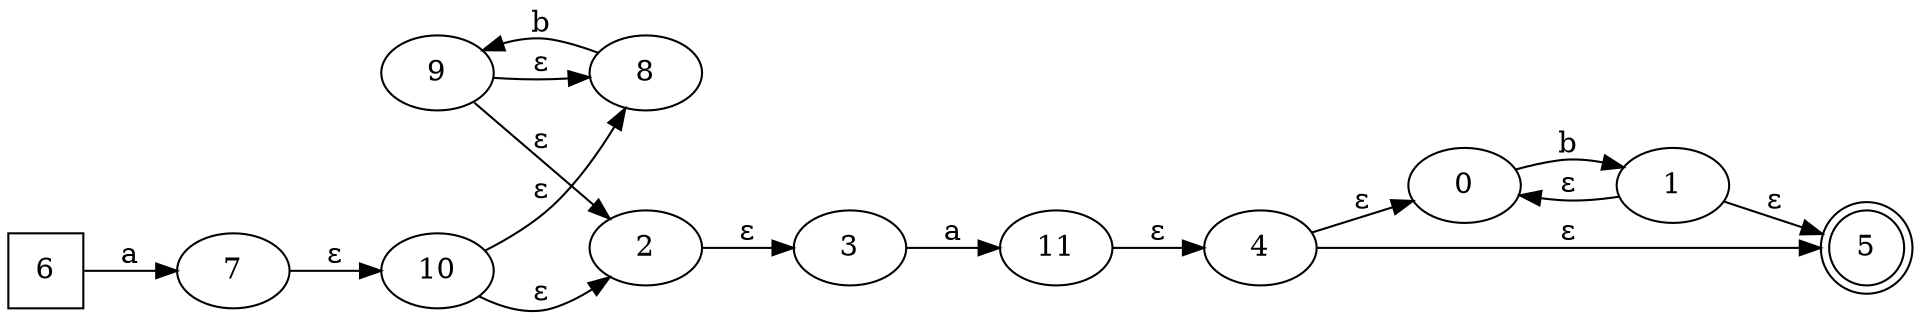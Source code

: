 digraph G {
	rankdir=LR;
	0->1[ label=b ];
	2->3[ label=ɛ ];
	4->0[ label=ɛ ];
	4->5[ label=ɛ ];
	6->7[ label=a ];
	8->9[ label=b ];
	10->8[ label=ɛ ];
	10->2[ label=ɛ ];
	9->2[ label=ɛ ];
	9->8[ label=ɛ ];
	1->5[ label=ɛ ];
	1->0[ label=ɛ ];
	11->4[ label=ɛ ];
	7->10[ label=ɛ ];
	3->11[ label=a ];
	0;
	1;
	10;
	11;
	2;
	3;
	4;
	5 [ shape=doublecircle ];
	6 [ shape=square ];
	7;
	8;
	9;

}

